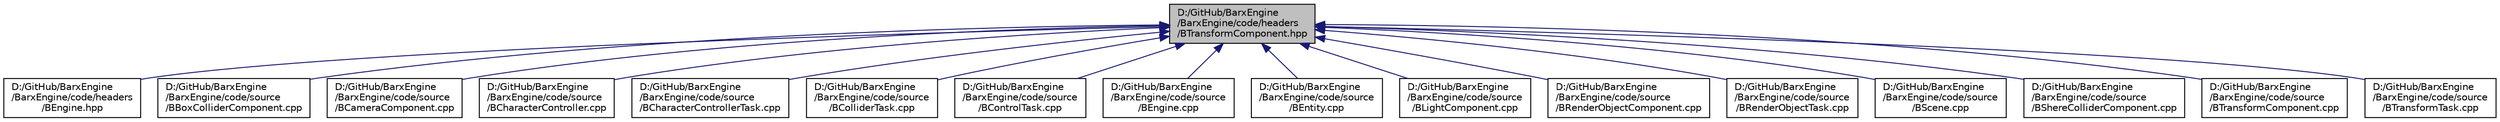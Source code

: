 digraph "D:/GitHub/BarxEngine/BarxEngine/code/headers/BTransformComponent.hpp"
{
 // LATEX_PDF_SIZE
  edge [fontname="Helvetica",fontsize="10",labelfontname="Helvetica",labelfontsize="10"];
  node [fontname="Helvetica",fontsize="10",shape=record];
  Node1 [label="D:/GitHub/BarxEngine\l/BarxEngine/code/headers\l/BTransformComponent.hpp",height=0.2,width=0.4,color="black", fillcolor="grey75", style="filled", fontcolor="black",tooltip=" "];
  Node1 -> Node2 [dir="back",color="midnightblue",fontsize="10",style="solid",fontname="Helvetica"];
  Node2 [label="D:/GitHub/BarxEngine\l/BarxEngine/code/headers\l/BEngine.hpp",height=0.2,width=0.4,color="black", fillcolor="white", style="filled",URL="$_b_engine_8hpp.html",tooltip=" "];
  Node1 -> Node3 [dir="back",color="midnightblue",fontsize="10",style="solid",fontname="Helvetica"];
  Node3 [label="D:/GitHub/BarxEngine\l/BarxEngine/code/source\l/BBoxColliderComponent.cpp",height=0.2,width=0.4,color="black", fillcolor="white", style="filled",URL="$_b_box_collider_component_8cpp.html",tooltip=" "];
  Node1 -> Node4 [dir="back",color="midnightblue",fontsize="10",style="solid",fontname="Helvetica"];
  Node4 [label="D:/GitHub/BarxEngine\l/BarxEngine/code/source\l/BCameraComponent.cpp",height=0.2,width=0.4,color="black", fillcolor="white", style="filled",URL="$_b_camera_component_8cpp.html",tooltip=" "];
  Node1 -> Node5 [dir="back",color="midnightblue",fontsize="10",style="solid",fontname="Helvetica"];
  Node5 [label="D:/GitHub/BarxEngine\l/BarxEngine/code/source\l/BCharacterController.cpp",height=0.2,width=0.4,color="black", fillcolor="white", style="filled",URL="$_b_character_controller_8cpp.html",tooltip=" "];
  Node1 -> Node6 [dir="back",color="midnightblue",fontsize="10",style="solid",fontname="Helvetica"];
  Node6 [label="D:/GitHub/BarxEngine\l/BarxEngine/code/source\l/BCharacterControllerTask.cpp",height=0.2,width=0.4,color="black", fillcolor="white", style="filled",URL="$_b_character_controller_task_8cpp.html",tooltip=" "];
  Node1 -> Node7 [dir="back",color="midnightblue",fontsize="10",style="solid",fontname="Helvetica"];
  Node7 [label="D:/GitHub/BarxEngine\l/BarxEngine/code/source\l/BColliderTask.cpp",height=0.2,width=0.4,color="black", fillcolor="white", style="filled",URL="$_b_collider_task_8cpp.html",tooltip=" "];
  Node1 -> Node8 [dir="back",color="midnightblue",fontsize="10",style="solid",fontname="Helvetica"];
  Node8 [label="D:/GitHub/BarxEngine\l/BarxEngine/code/source\l/BControlTask.cpp",height=0.2,width=0.4,color="black", fillcolor="white", style="filled",URL="$_b_control_task_8cpp.html",tooltip=" "];
  Node1 -> Node9 [dir="back",color="midnightblue",fontsize="10",style="solid",fontname="Helvetica"];
  Node9 [label="D:/GitHub/BarxEngine\l/BarxEngine/code/source\l/BEngine.cpp",height=0.2,width=0.4,color="black", fillcolor="white", style="filled",URL="$_b_engine_8cpp.html",tooltip=" "];
  Node1 -> Node10 [dir="back",color="midnightblue",fontsize="10",style="solid",fontname="Helvetica"];
  Node10 [label="D:/GitHub/BarxEngine\l/BarxEngine/code/source\l/BEntity.cpp",height=0.2,width=0.4,color="black", fillcolor="white", style="filled",URL="$_b_entity_8cpp.html",tooltip=" "];
  Node1 -> Node11 [dir="back",color="midnightblue",fontsize="10",style="solid",fontname="Helvetica"];
  Node11 [label="D:/GitHub/BarxEngine\l/BarxEngine/code/source\l/BLightComponent.cpp",height=0.2,width=0.4,color="black", fillcolor="white", style="filled",URL="$_b_light_component_8cpp.html",tooltip=" "];
  Node1 -> Node12 [dir="back",color="midnightblue",fontsize="10",style="solid",fontname="Helvetica"];
  Node12 [label="D:/GitHub/BarxEngine\l/BarxEngine/code/source\l/BRenderObjectComponent.cpp",height=0.2,width=0.4,color="black", fillcolor="white", style="filled",URL="$_b_render_object_component_8cpp.html",tooltip=" "];
  Node1 -> Node13 [dir="back",color="midnightblue",fontsize="10",style="solid",fontname="Helvetica"];
  Node13 [label="D:/GitHub/BarxEngine\l/BarxEngine/code/source\l/BRenderObjectTask.cpp",height=0.2,width=0.4,color="black", fillcolor="white", style="filled",URL="$_b_render_object_task_8cpp.html",tooltip=" "];
  Node1 -> Node14 [dir="back",color="midnightblue",fontsize="10",style="solid",fontname="Helvetica"];
  Node14 [label="D:/GitHub/BarxEngine\l/BarxEngine/code/source\l/BScene.cpp",height=0.2,width=0.4,color="black", fillcolor="white", style="filled",URL="$_b_scene_8cpp.html",tooltip=" "];
  Node1 -> Node15 [dir="back",color="midnightblue",fontsize="10",style="solid",fontname="Helvetica"];
  Node15 [label="D:/GitHub/BarxEngine\l/BarxEngine/code/source\l/BShereColliderComponent.cpp",height=0.2,width=0.4,color="black", fillcolor="white", style="filled",URL="$_b_shere_collider_component_8cpp.html",tooltip=" "];
  Node1 -> Node16 [dir="back",color="midnightblue",fontsize="10",style="solid",fontname="Helvetica"];
  Node16 [label="D:/GitHub/BarxEngine\l/BarxEngine/code/source\l/BTransformComponent.cpp",height=0.2,width=0.4,color="black", fillcolor="white", style="filled",URL="$_b_transform_component_8cpp.html",tooltip=" "];
  Node1 -> Node17 [dir="back",color="midnightblue",fontsize="10",style="solid",fontname="Helvetica"];
  Node17 [label="D:/GitHub/BarxEngine\l/BarxEngine/code/source\l/BTransformTask.cpp",height=0.2,width=0.4,color="black", fillcolor="white", style="filled",URL="$_b_transform_task_8cpp.html",tooltip=" "];
}
